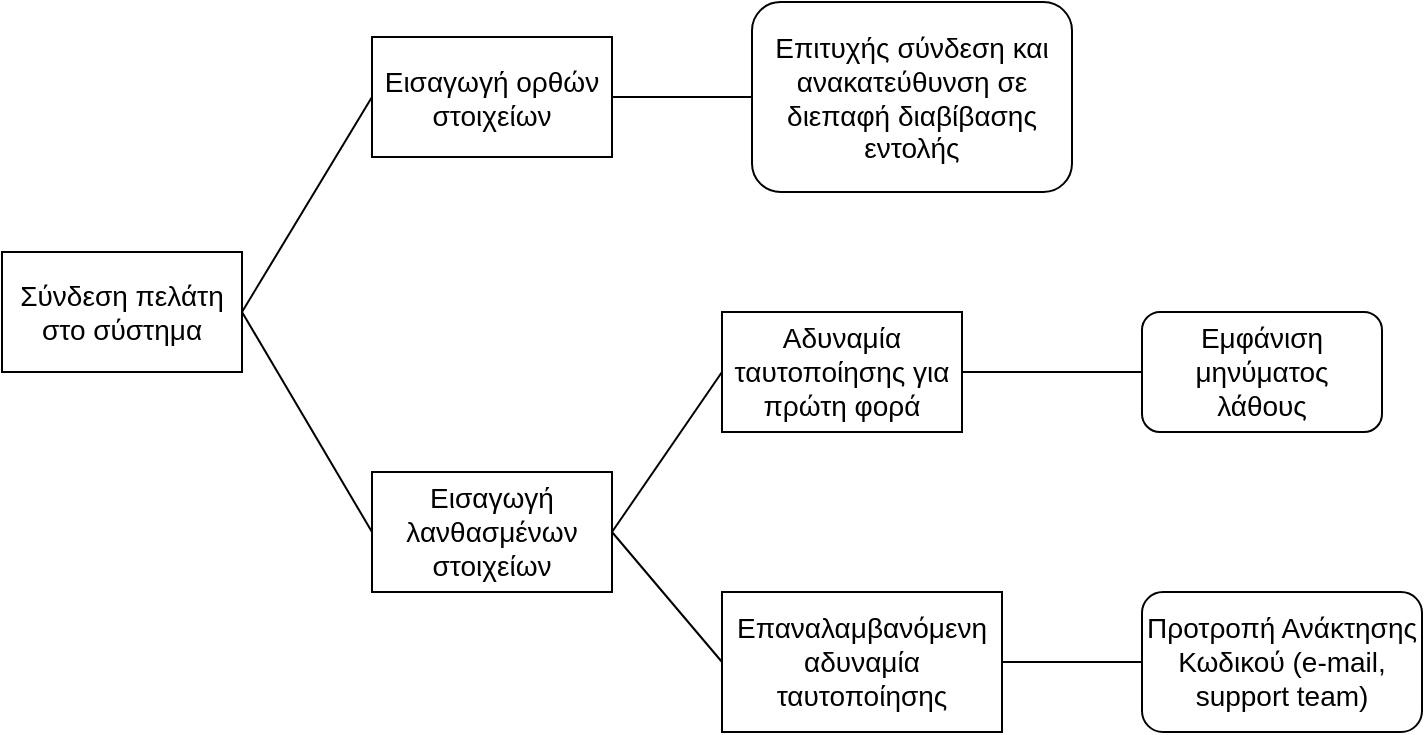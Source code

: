 <mxfile version="10.8.9" type="device"><diagram id="vnv0kuu5ZWmB2uFiKBfA" name="Page-1"><mxGraphModel dx="1166" dy="379" grid="1" gridSize="10" guides="1" tooltips="1" connect="1" arrows="1" fold="1" page="1" pageScale="1" pageWidth="827" pageHeight="1169" math="0" shadow="0"><root><mxCell id="0"/><mxCell id="1" parent="0"/><mxCell id="ZSk6SQQNEGR3lqCFrd7X-1" value="&lt;font style=&quot;font-size: 14px&quot;&gt;Σύνδεση πελάτη στο σύστημα&lt;/font&gt;" style="rounded=0;whiteSpace=wrap;html=1;" parent="1" vertex="1"><mxGeometry x="10" y="200" width="120" height="60" as="geometry"/></mxCell><mxCell id="ZSk6SQQNEGR3lqCFrd7X-4" value="&lt;font style=&quot;font-size: 14px&quot;&gt;Εισαγωγή ορθών στοιχείων&lt;/font&gt;" style="rounded=0;whiteSpace=wrap;html=1;glass=0;comic=0;shadow=0;" parent="1" vertex="1"><mxGeometry x="195" y="92.5" width="120" height="60" as="geometry"/></mxCell><mxCell id="ZSk6SQQNEGR3lqCFrd7X-5" value="&lt;font style=&quot;font-size: 14px&quot;&gt;Εισαγωγή λανθασμένων&lt;br&gt;στοιχείων&lt;/font&gt;" style="rounded=0;whiteSpace=wrap;html=1;" parent="1" vertex="1"><mxGeometry x="195" y="310" width="120" height="60" as="geometry"/></mxCell><mxCell id="ZSk6SQQNEGR3lqCFrd7X-7" value="" style="endArrow=none;html=1;exitX=1;exitY=0.5;exitDx=0;exitDy=0;entryX=0;entryY=0.5;entryDx=0;entryDy=0;" parent="1" source="ZSk6SQQNEGR3lqCFrd7X-1" target="ZSk6SQQNEGR3lqCFrd7X-4" edge="1"><mxGeometry width="50" height="50" relative="1" as="geometry"><mxPoint x="140" y="250" as="sourcePoint"/><mxPoint x="190" y="200" as="targetPoint"/></mxGeometry></mxCell><mxCell id="ZSk6SQQNEGR3lqCFrd7X-8" value="" style="endArrow=none;html=1;entryX=1;entryY=0.5;entryDx=0;entryDy=0;exitX=0;exitY=0.5;exitDx=0;exitDy=0;" parent="1" source="ZSk6SQQNEGR3lqCFrd7X-5" target="ZSk6SQQNEGR3lqCFrd7X-1" edge="1"><mxGeometry width="50" height="50" relative="1" as="geometry"><mxPoint x="10" y="410" as="sourcePoint"/><mxPoint x="60" y="360" as="targetPoint"/></mxGeometry></mxCell><mxCell id="ZSk6SQQNEGR3lqCFrd7X-9" value="&lt;font style=&quot;font-size: 14px&quot;&gt;Εμφάνιση μηνύματος&lt;br&gt;λάθους&lt;/font&gt;" style="rounded=1;whiteSpace=wrap;html=1;" parent="1" vertex="1"><mxGeometry x="580" y="230" width="120" height="60" as="geometry"/></mxCell><mxCell id="ZSk6SQQNEGR3lqCFrd7X-12" value="&lt;span style=&quot;font-size: 14px&quot;&gt;Επιτυχής σύνδεση και ανακατεύθυνση σε διεπαφή διαβίβασης εντολής&lt;/span&gt;" style="rounded=1;whiteSpace=wrap;html=1;shadow=0;glass=0;comic=0;" parent="1" vertex="1"><mxGeometry x="385" y="75" width="160" height="95" as="geometry"/></mxCell><mxCell id="ZSk6SQQNEGR3lqCFrd7X-13" value="" style="endArrow=none;html=1;entryX=1;entryY=0.5;entryDx=0;entryDy=0;exitX=0;exitY=0.5;exitDx=0;exitDy=0;" parent="1" source="ZSk6SQQNEGR3lqCFrd7X-12" target="ZSk6SQQNEGR3lqCFrd7X-4" edge="1"><mxGeometry width="50" height="50" relative="1" as="geometry"><mxPoint x="25" y="502.5" as="sourcePoint"/><mxPoint x="75" y="452.5" as="targetPoint"/></mxGeometry></mxCell><mxCell id="4dlnpxL_kZVLB5sQsvoE-5" value="&lt;font style=&quot;font-size: 14px&quot;&gt;Προτροπή Ανάκτησης Κωδικού (e-mail, support team)&lt;/font&gt;" style="rounded=1;whiteSpace=wrap;html=1;" vertex="1" parent="1"><mxGeometry x="580" y="370" width="140" height="70" as="geometry"/></mxCell><mxCell id="4dlnpxL_kZVLB5sQsvoE-10" value="&lt;font style=&quot;font-size: 14px&quot;&gt;Αδυναμία ταυτοποίησης για πρώτη φορά&lt;/font&gt;" style="rounded=0;whiteSpace=wrap;html=1;" vertex="1" parent="1"><mxGeometry x="370" y="230" width="120" height="60" as="geometry"/></mxCell><mxCell id="4dlnpxL_kZVLB5sQsvoE-11" value="&lt;font style=&quot;font-size: 14px&quot;&gt;Eπαναλαμβανόμενη αδυναμία ταυτοποίησης&lt;/font&gt;" style="rounded=0;whiteSpace=wrap;html=1;" vertex="1" parent="1"><mxGeometry x="370" y="370" width="140" height="70" as="geometry"/></mxCell><mxCell id="4dlnpxL_kZVLB5sQsvoE-12" value="" style="endArrow=none;html=1;entryX=0;entryY=0.5;entryDx=0;entryDy=0;exitX=1;exitY=0.5;exitDx=0;exitDy=0;" edge="1" parent="1" source="4dlnpxL_kZVLB5sQsvoE-10" target="ZSk6SQQNEGR3lqCFrd7X-9"><mxGeometry width="50" height="50" relative="1" as="geometry"><mxPoint x="10" y="500" as="sourcePoint"/><mxPoint x="60" y="450" as="targetPoint"/></mxGeometry></mxCell><mxCell id="4dlnpxL_kZVLB5sQsvoE-13" value="" style="endArrow=none;html=1;entryX=0;entryY=0.5;entryDx=0;entryDy=0;exitX=1;exitY=0.5;exitDx=0;exitDy=0;" edge="1" parent="1" source="ZSk6SQQNEGR3lqCFrd7X-5" target="4dlnpxL_kZVLB5sQsvoE-10"><mxGeometry width="50" height="50" relative="1" as="geometry"><mxPoint x="10" y="500" as="sourcePoint"/><mxPoint x="60" y="450" as="targetPoint"/></mxGeometry></mxCell><mxCell id="4dlnpxL_kZVLB5sQsvoE-14" value="" style="endArrow=none;html=1;entryX=0;entryY=0.5;entryDx=0;entryDy=0;exitX=1;exitY=0.5;exitDx=0;exitDy=0;" edge="1" parent="1" source="ZSk6SQQNEGR3lqCFrd7X-5" target="4dlnpxL_kZVLB5sQsvoE-11"><mxGeometry width="50" height="50" relative="1" as="geometry"><mxPoint x="10" y="500" as="sourcePoint"/><mxPoint x="60" y="450" as="targetPoint"/></mxGeometry></mxCell><mxCell id="4dlnpxL_kZVLB5sQsvoE-15" value="" style="endArrow=none;html=1;entryX=0;entryY=0.5;entryDx=0;entryDy=0;exitX=1;exitY=0.5;exitDx=0;exitDy=0;" edge="1" parent="1" source="4dlnpxL_kZVLB5sQsvoE-11" target="4dlnpxL_kZVLB5sQsvoE-5"><mxGeometry width="50" height="50" relative="1" as="geometry"><mxPoint x="10" y="500" as="sourcePoint"/><mxPoint x="60" y="450" as="targetPoint"/></mxGeometry></mxCell></root></mxGraphModel></diagram></mxfile>